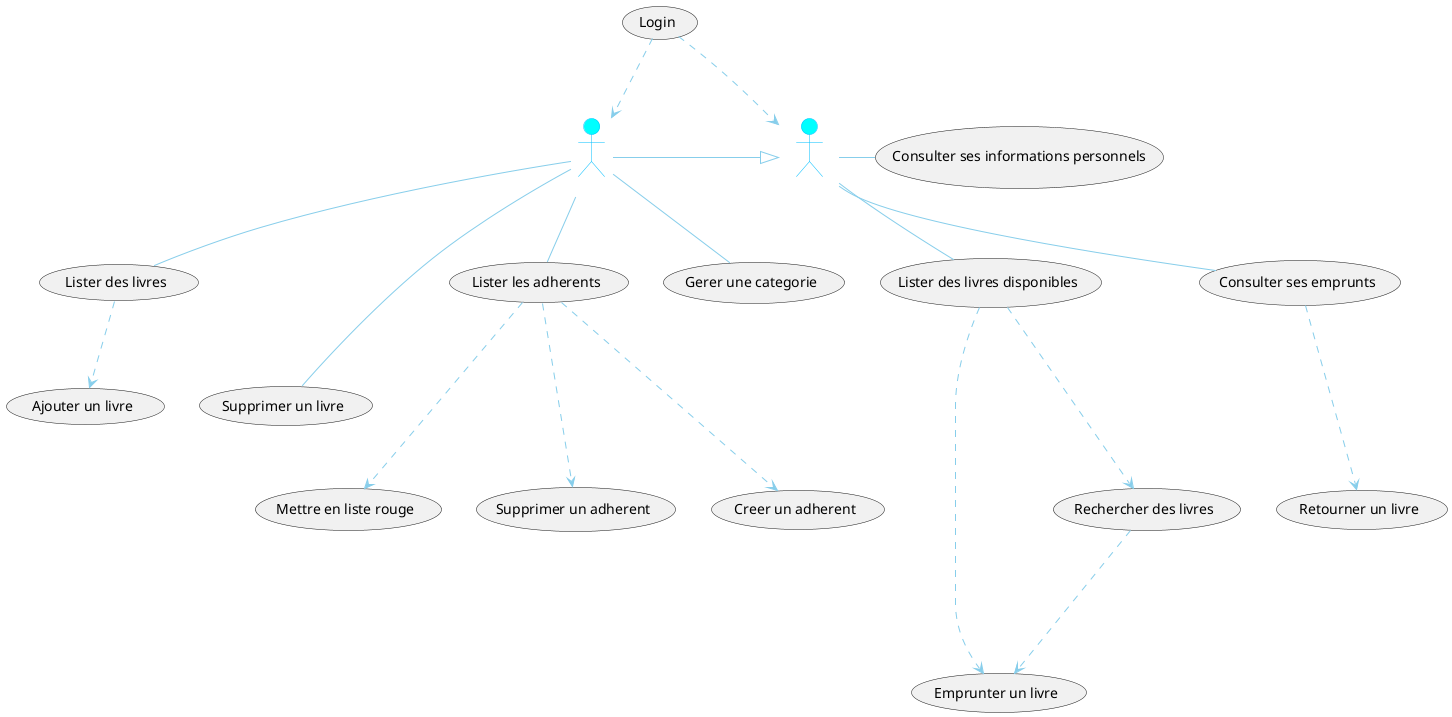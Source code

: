 @startuml
skinparam backgroundColor transparent
skinparam {
	ArrowColor skyblue
	ActorBorderColor DeepSkyBlue
	ActorBackgroundColor aqua
	ActorFontColor white
}

' Login
(Login) .> Adherent: <color:white><<includes>>
(Login) ..> Admin : <color:white><<includes>

Admin -|> Adherent

Adherent -- (Lister des livres disponibles)
(Lister des livres disponibles) .> (Emprunter un livre) : <color:white><<extends>>
(Consulter ses emprunts) ...> (Retourner un livre) : <color:white><<extends>>
(Lister des livres disponibles) ...> (Rechercher des livres) : <color:white><<extends>>
(Rechercher des livres)  ...> (Emprunter un livre) : <color:white><<extends>>
Adherent - (Consulter ses informations personnels)
Adherent -- (Consulter ses emprunts)



Admin -- (Lister des livres)
Admin --- (Supprimer un livre)
Admin -- (Lister les adherents)
Admin -- (Gerer une categorie)
(Lister des livres) ..> (Ajouter un livre) : <color: white><<extends>>
(Lister les adherents) ...> (Supprimer un adherent) : <color:white><<extends>>
(Lister les adherents) ...> (Creer un adherent) : <color:white><<extends>>
(Lister les adherents) ...> (Mettre en liste rouge) : <color:white><<extends>>



@enduml